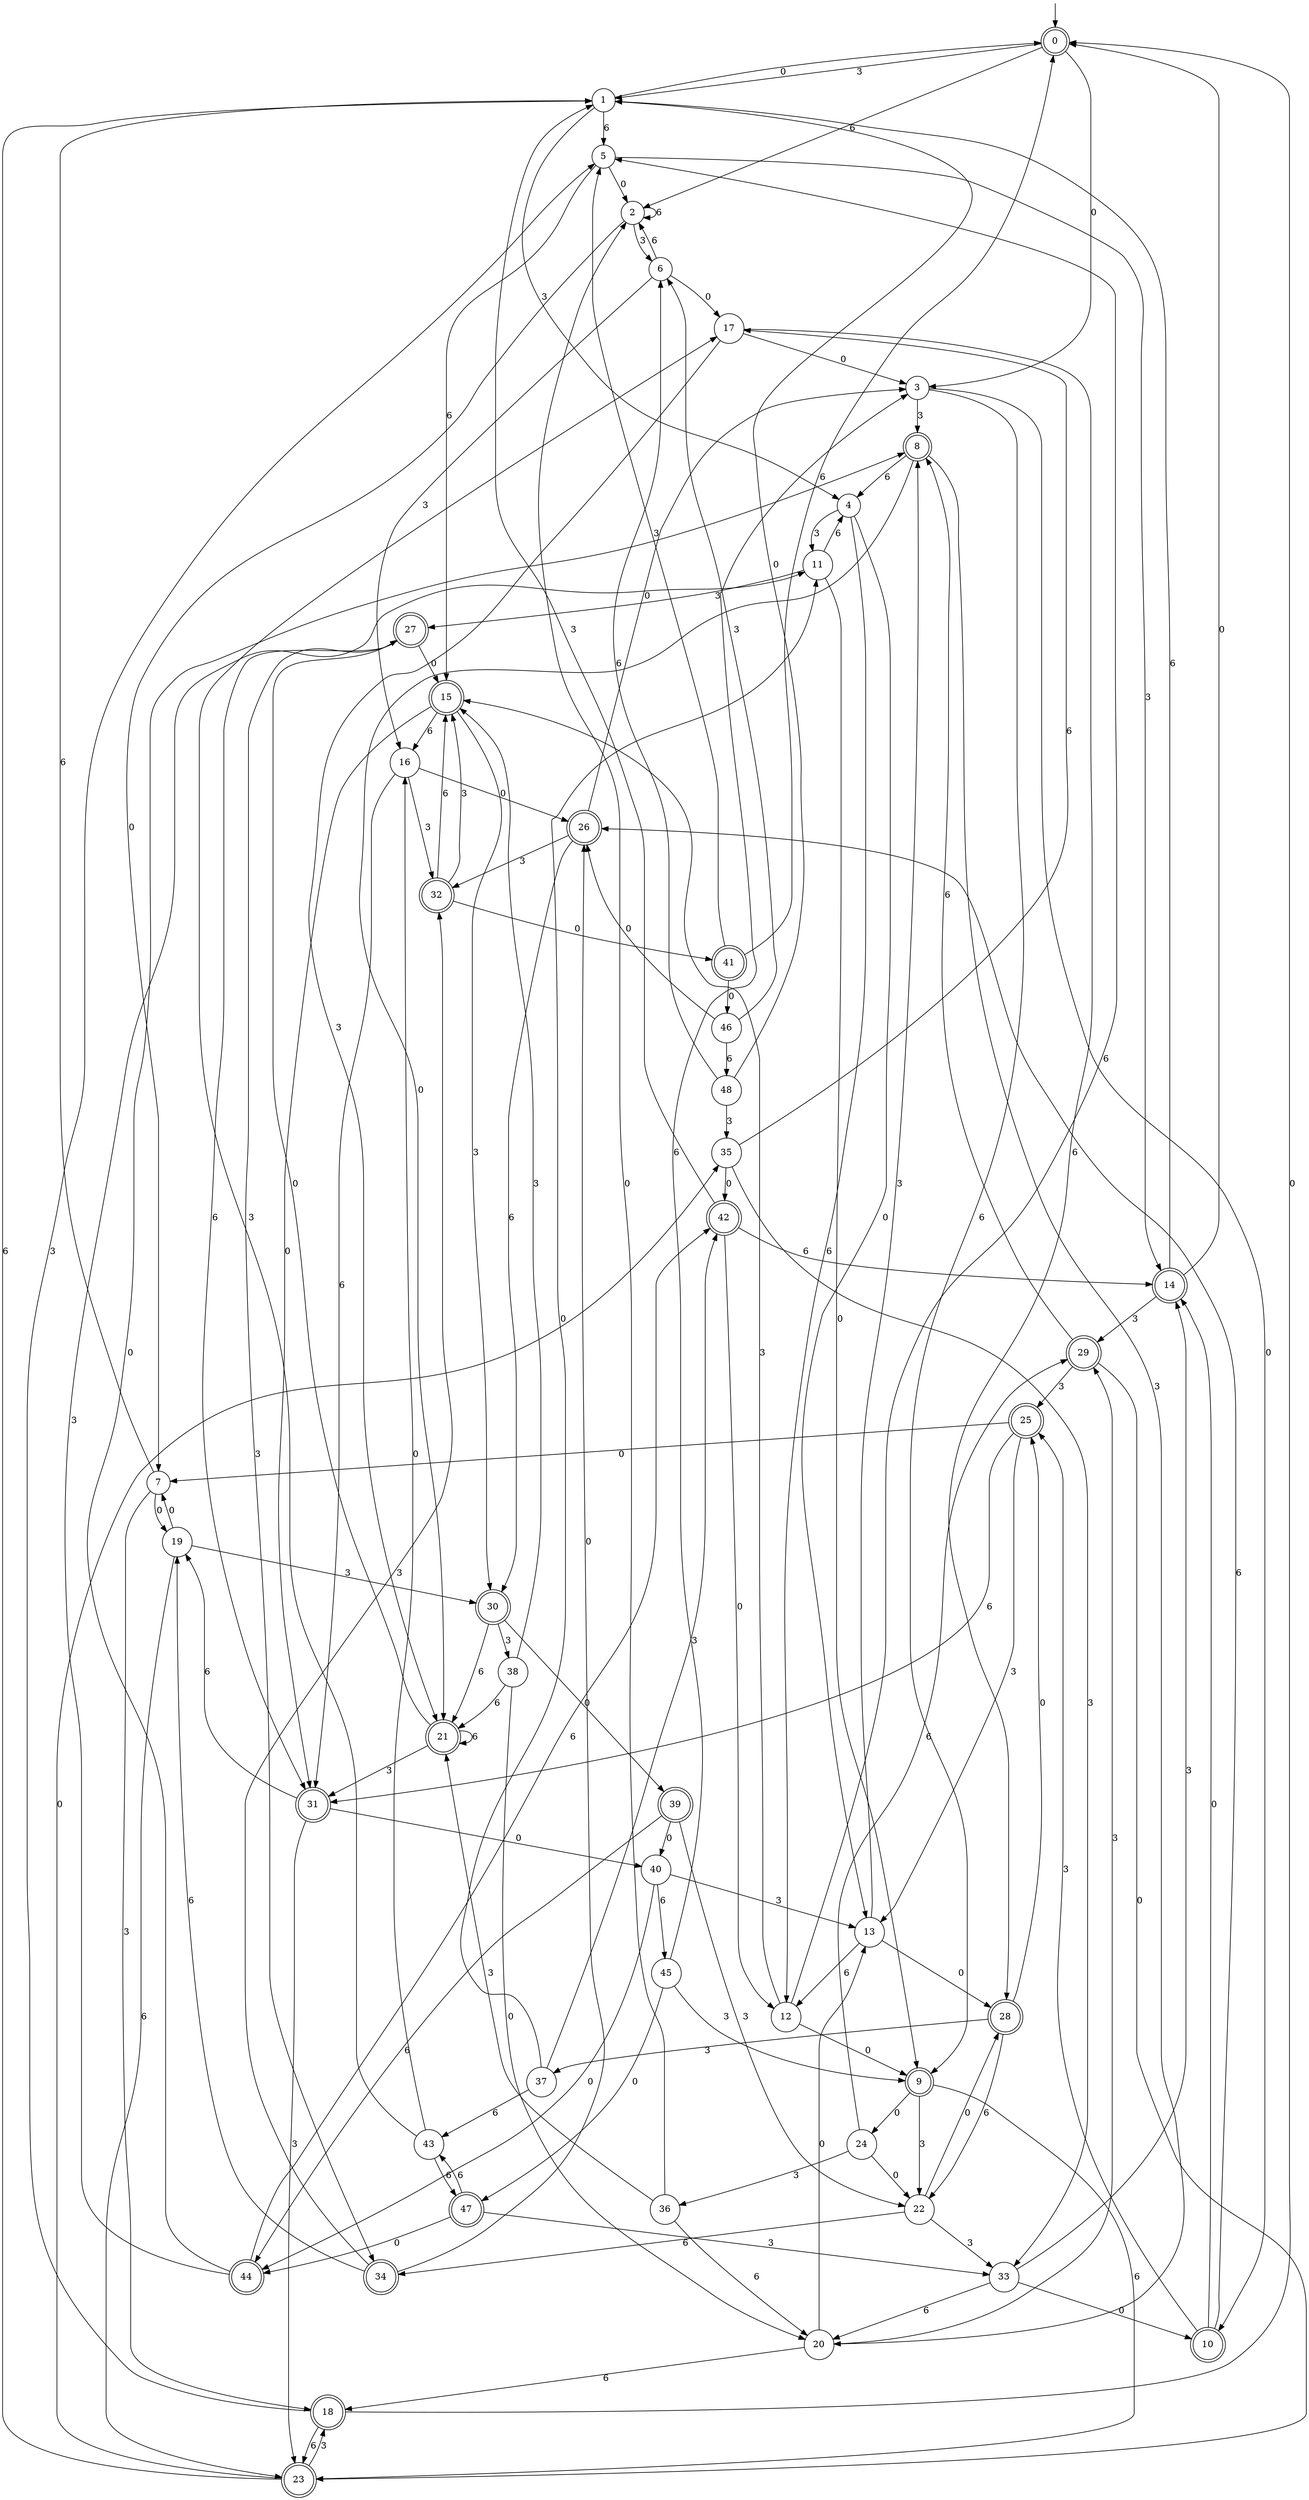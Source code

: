 digraph g {

	s0 [shape="doublecircle" label="0"];
	s1 [shape="circle" label="1"];
	s2 [shape="circle" label="2"];
	s3 [shape="circle" label="3"];
	s4 [shape="circle" label="4"];
	s5 [shape="circle" label="5"];
	s6 [shape="circle" label="6"];
	s7 [shape="circle" label="7"];
	s8 [shape="doublecircle" label="8"];
	s9 [shape="doublecircle" label="9"];
	s10 [shape="doublecircle" label="10"];
	s11 [shape="circle" label="11"];
	s12 [shape="circle" label="12"];
	s13 [shape="circle" label="13"];
	s14 [shape="doublecircle" label="14"];
	s15 [shape="doublecircle" label="15"];
	s16 [shape="circle" label="16"];
	s17 [shape="circle" label="17"];
	s18 [shape="doublecircle" label="18"];
	s19 [shape="circle" label="19"];
	s20 [shape="circle" label="20"];
	s21 [shape="doublecircle" label="21"];
	s22 [shape="circle" label="22"];
	s23 [shape="doublecircle" label="23"];
	s24 [shape="circle" label="24"];
	s25 [shape="doublecircle" label="25"];
	s26 [shape="doublecircle" label="26"];
	s27 [shape="doublecircle" label="27"];
	s28 [shape="doublecircle" label="28"];
	s29 [shape="doublecircle" label="29"];
	s30 [shape="doublecircle" label="30"];
	s31 [shape="doublecircle" label="31"];
	s32 [shape="doublecircle" label="32"];
	s33 [shape="circle" label="33"];
	s34 [shape="doublecircle" label="34"];
	s35 [shape="circle" label="35"];
	s36 [shape="circle" label="36"];
	s37 [shape="circle" label="37"];
	s38 [shape="circle" label="38"];
	s39 [shape="doublecircle" label="39"];
	s40 [shape="circle" label="40"];
	s41 [shape="doublecircle" label="41"];
	s42 [shape="doublecircle" label="42"];
	s43 [shape="circle" label="43"];
	s44 [shape="doublecircle" label="44"];
	s45 [shape="circle" label="45"];
	s46 [shape="circle" label="46"];
	s47 [shape="doublecircle" label="47"];
	s48 [shape="circle" label="48"];
	s0 -> s1 [label="3"];
	s0 -> s2 [label="6"];
	s0 -> s3 [label="0"];
	s1 -> s4 [label="3"];
	s1 -> s5 [label="6"];
	s1 -> s0 [label="0"];
	s2 -> s6 [label="3"];
	s2 -> s2 [label="6"];
	s2 -> s7 [label="0"];
	s3 -> s8 [label="3"];
	s3 -> s9 [label="6"];
	s3 -> s10 [label="0"];
	s4 -> s11 [label="3"];
	s4 -> s12 [label="6"];
	s4 -> s13 [label="0"];
	s5 -> s14 [label="3"];
	s5 -> s15 [label="6"];
	s5 -> s2 [label="0"];
	s6 -> s16 [label="3"];
	s6 -> s2 [label="6"];
	s6 -> s17 [label="0"];
	s7 -> s18 [label="3"];
	s7 -> s1 [label="6"];
	s7 -> s19 [label="0"];
	s8 -> s20 [label="3"];
	s8 -> s4 [label="6"];
	s8 -> s21 [label="0"];
	s9 -> s22 [label="3"];
	s9 -> s23 [label="6"];
	s9 -> s24 [label="0"];
	s10 -> s25 [label="3"];
	s10 -> s26 [label="6"];
	s10 -> s14 [label="0"];
	s11 -> s27 [label="3"];
	s11 -> s4 [label="6"];
	s11 -> s9 [label="0"];
	s12 -> s15 [label="3"];
	s12 -> s5 [label="6"];
	s12 -> s9 [label="0"];
	s13 -> s8 [label="3"];
	s13 -> s12 [label="6"];
	s13 -> s28 [label="0"];
	s14 -> s29 [label="3"];
	s14 -> s1 [label="6"];
	s14 -> s0 [label="0"];
	s15 -> s30 [label="3"];
	s15 -> s16 [label="6"];
	s15 -> s31 [label="0"];
	s16 -> s32 [label="3"];
	s16 -> s31 [label="6"];
	s16 -> s26 [label="0"];
	s17 -> s21 [label="3"];
	s17 -> s28 [label="6"];
	s17 -> s3 [label="0"];
	s18 -> s5 [label="3"];
	s18 -> s23 [label="6"];
	s18 -> s0 [label="0"];
	s19 -> s30 [label="3"];
	s19 -> s23 [label="6"];
	s19 -> s7 [label="0"];
	s20 -> s29 [label="3"];
	s20 -> s18 [label="6"];
	s20 -> s13 [label="0"];
	s21 -> s31 [label="3"];
	s21 -> s21 [label="6"];
	s21 -> s27 [label="0"];
	s22 -> s33 [label="3"];
	s22 -> s34 [label="6"];
	s22 -> s28 [label="0"];
	s23 -> s18 [label="3"];
	s23 -> s1 [label="6"];
	s23 -> s35 [label="0"];
	s24 -> s36 [label="3"];
	s24 -> s29 [label="6"];
	s24 -> s22 [label="0"];
	s25 -> s13 [label="3"];
	s25 -> s31 [label="6"];
	s25 -> s7 [label="0"];
	s26 -> s32 [label="3"];
	s26 -> s30 [label="6"];
	s26 -> s3 [label="0"];
	s27 -> s34 [label="3"];
	s27 -> s31 [label="6"];
	s27 -> s15 [label="0"];
	s28 -> s37 [label="3"];
	s28 -> s22 [label="6"];
	s28 -> s25 [label="0"];
	s29 -> s25 [label="3"];
	s29 -> s8 [label="6"];
	s29 -> s23 [label="0"];
	s30 -> s38 [label="3"];
	s30 -> s21 [label="6"];
	s30 -> s39 [label="0"];
	s31 -> s23 [label="3"];
	s31 -> s19 [label="6"];
	s31 -> s40 [label="0"];
	s32 -> s15 [label="3"];
	s32 -> s15 [label="6"];
	s32 -> s41 [label="0"];
	s33 -> s14 [label="3"];
	s33 -> s20 [label="6"];
	s33 -> s10 [label="0"];
	s34 -> s32 [label="3"];
	s34 -> s19 [label="6"];
	s34 -> s26 [label="0"];
	s35 -> s33 [label="3"];
	s35 -> s17 [label="6"];
	s35 -> s42 [label="0"];
	s36 -> s21 [label="3"];
	s36 -> s20 [label="6"];
	s36 -> s2 [label="0"];
	s37 -> s42 [label="3"];
	s37 -> s43 [label="6"];
	s37 -> s11 [label="0"];
	s38 -> s15 [label="3"];
	s38 -> s21 [label="6"];
	s38 -> s20 [label="0"];
	s39 -> s22 [label="3"];
	s39 -> s44 [label="6"];
	s39 -> s40 [label="0"];
	s40 -> s13 [label="3"];
	s40 -> s45 [label="6"];
	s40 -> s44 [label="0"];
	s41 -> s5 [label="3"];
	s41 -> s0 [label="6"];
	s41 -> s46 [label="0"];
	s42 -> s1 [label="3"];
	s42 -> s14 [label="6"];
	s42 -> s12 [label="0"];
	s43 -> s17 [label="3"];
	s43 -> s47 [label="6"];
	s43 -> s16 [label="0"];
	s44 -> s11 [label="3"];
	s44 -> s42 [label="6"];
	s44 -> s8 [label="0"];
	s45 -> s9 [label="3"];
	s45 -> s3 [label="6"];
	s45 -> s47 [label="0"];
	s46 -> s6 [label="3"];
	s46 -> s48 [label="6"];
	s46 -> s26 [label="0"];
	s47 -> s33 [label="3"];
	s47 -> s43 [label="6"];
	s47 -> s44 [label="0"];
	s48 -> s35 [label="3"];
	s48 -> s6 [label="6"];
	s48 -> s1 [label="0"];

__start0 [label="" shape="none" width="0" height="0"];
__start0 -> s0;

}

